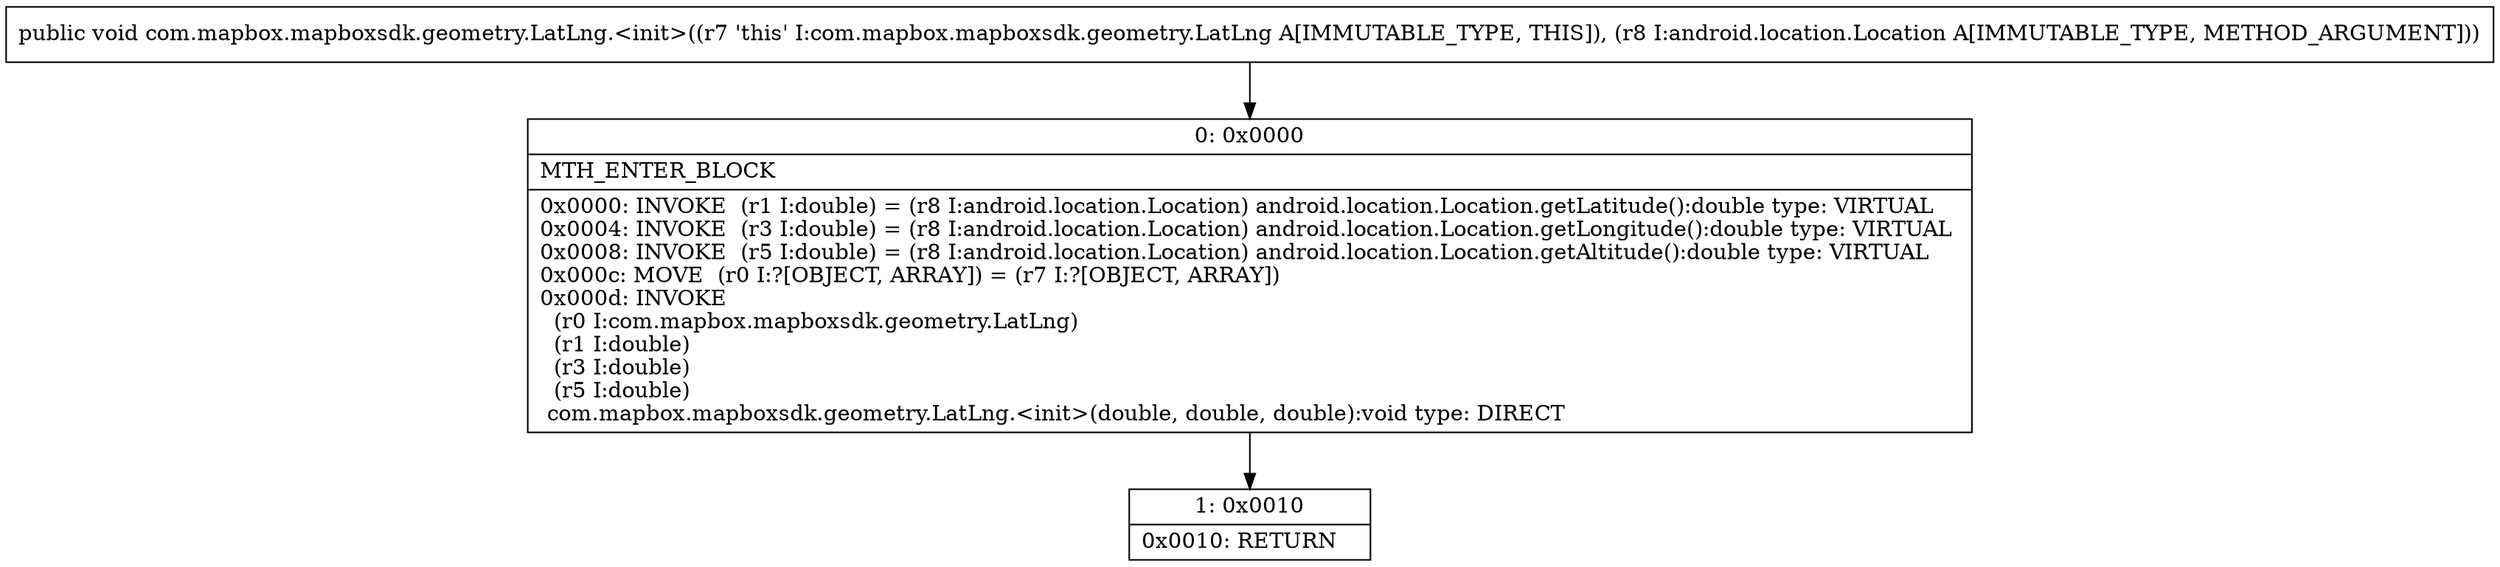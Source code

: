 digraph "CFG forcom.mapbox.mapboxsdk.geometry.LatLng.\<init\>(Landroid\/location\/Location;)V" {
Node_0 [shape=record,label="{0\:\ 0x0000|MTH_ENTER_BLOCK\l|0x0000: INVOKE  (r1 I:double) = (r8 I:android.location.Location) android.location.Location.getLatitude():double type: VIRTUAL \l0x0004: INVOKE  (r3 I:double) = (r8 I:android.location.Location) android.location.Location.getLongitude():double type: VIRTUAL \l0x0008: INVOKE  (r5 I:double) = (r8 I:android.location.Location) android.location.Location.getAltitude():double type: VIRTUAL \l0x000c: MOVE  (r0 I:?[OBJECT, ARRAY]) = (r7 I:?[OBJECT, ARRAY]) \l0x000d: INVOKE  \l  (r0 I:com.mapbox.mapboxsdk.geometry.LatLng)\l  (r1 I:double)\l  (r3 I:double)\l  (r5 I:double)\l com.mapbox.mapboxsdk.geometry.LatLng.\<init\>(double, double, double):void type: DIRECT \l}"];
Node_1 [shape=record,label="{1\:\ 0x0010|0x0010: RETURN   \l}"];
MethodNode[shape=record,label="{public void com.mapbox.mapboxsdk.geometry.LatLng.\<init\>((r7 'this' I:com.mapbox.mapboxsdk.geometry.LatLng A[IMMUTABLE_TYPE, THIS]), (r8 I:android.location.Location A[IMMUTABLE_TYPE, METHOD_ARGUMENT])) }"];
MethodNode -> Node_0;
Node_0 -> Node_1;
}

